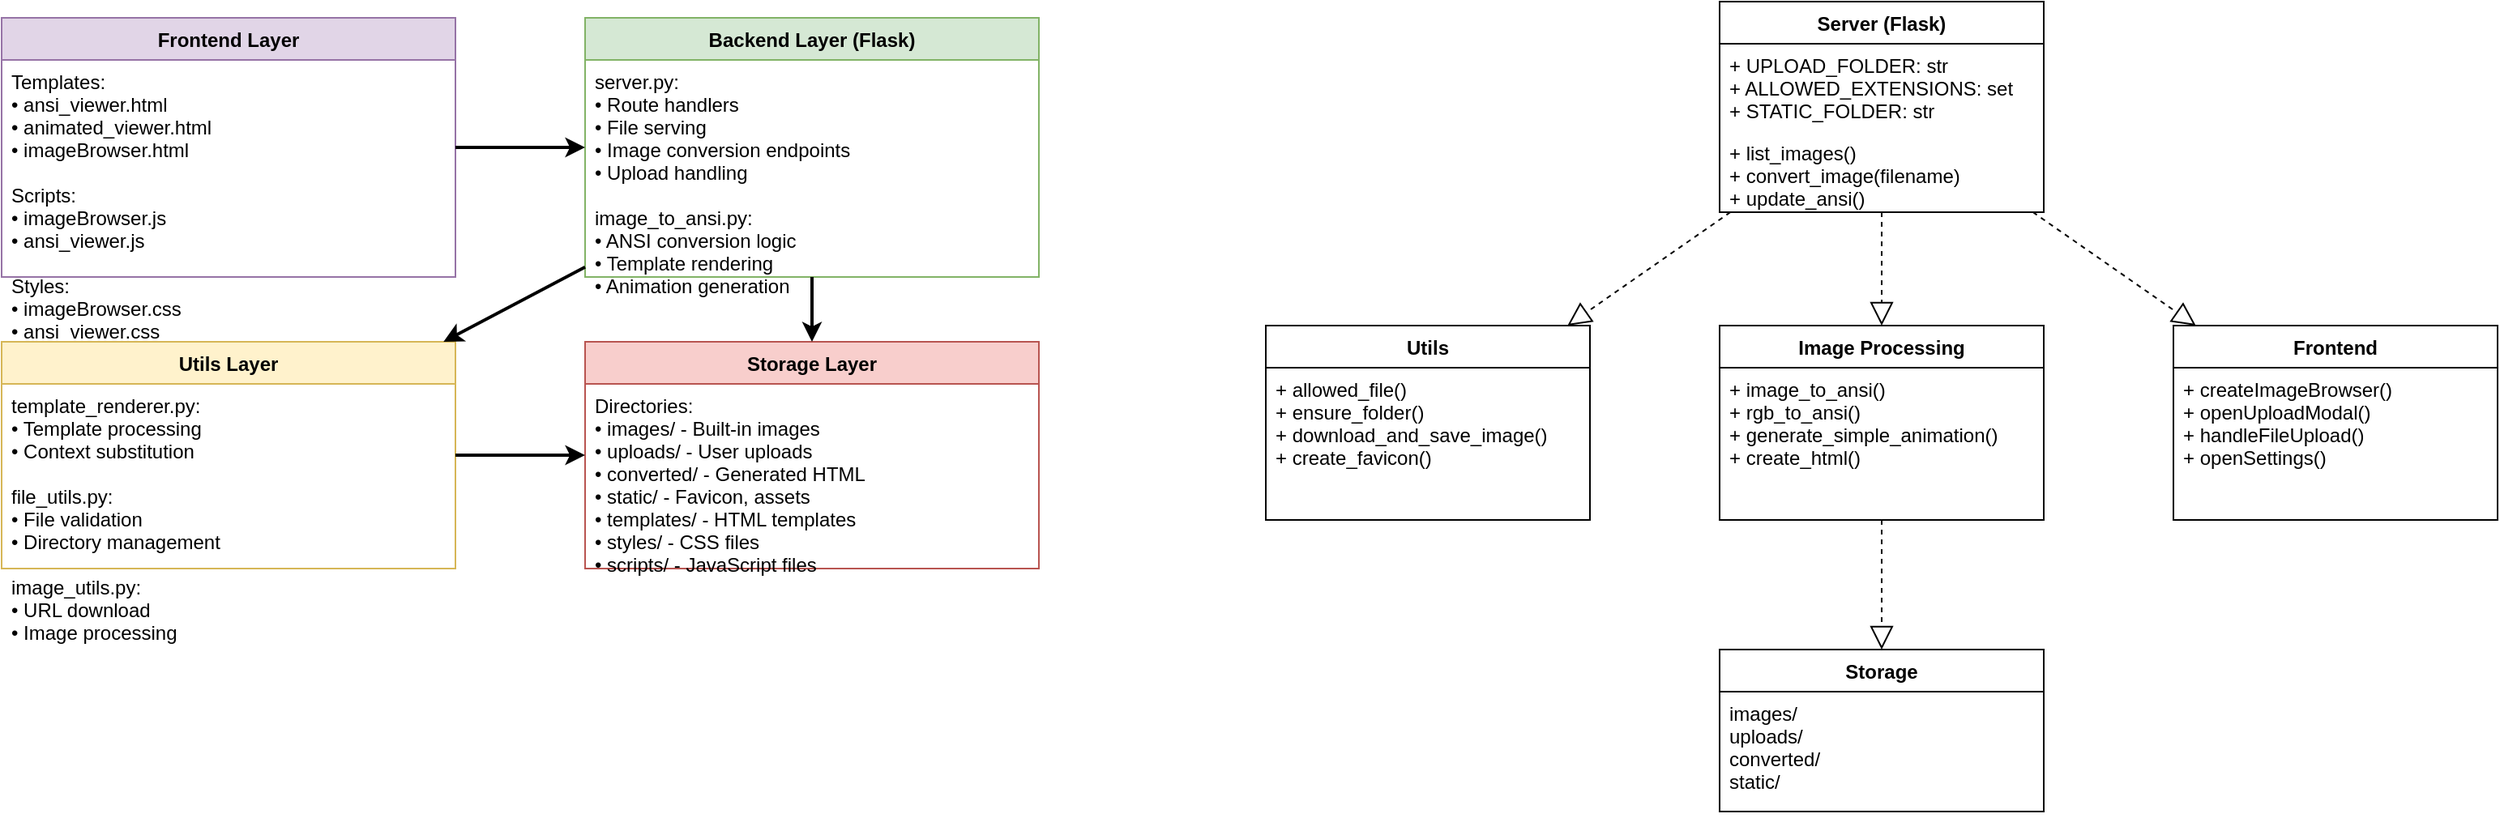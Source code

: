 <mxfile>
    <diagram id="technical-architecture" name="Technical Architecture">
        <mxGraphModel dx="1618" dy="467" grid="1" gridSize="10" guides="1" tooltips="1" connect="1" arrows="1" fold="1" page="1" pageScale="1" pageWidth="827" pageHeight="1169" math="0" shadow="0">
            <root>
                <mxCell id="0"/>
                <mxCell id="1" parent="0"/>
                <mxCell id="2" value="Frontend Layer" style="swimlane;fontStyle=1;align=center;verticalAlign=top;childLayout=stackLayout;horizontal=1;startSize=26;horizontalStack=0;resizeParent=1;fillColor=#e1d5e7;strokeColor=#9673a6;" parent="1" vertex="1">
                    <mxGeometry x="40" y="40" width="280" height="160" as="geometry"/>
                </mxCell>
                <mxCell id="3" value="Templates:&#xa;• ansi_viewer.html&#xa;• animated_viewer.html&#xa;• imageBrowser.html&#xa;&#xa;Scripts:&#xa;• imageBrowser.js&#xa;• ansi_viewer.js&#xa;&#xa;Styles:&#xa;• imageBrowser.css&#xa;• ansi_viewer.css" style="text;strokeColor=none;fillColor=none;align=left;verticalAlign=top;spacingLeft=4;" parent="2" vertex="1">
                    <mxGeometry y="26" width="280" height="134" as="geometry"/>
                </mxCell>
                <mxCell id="4" value="Backend Layer (Flask)" style="swimlane;fontStyle=1;align=center;verticalAlign=top;childLayout=stackLayout;horizontal=1;startSize=26;fillColor=#d5e8d4;strokeColor=#82b366;" parent="1" vertex="1">
                    <mxGeometry x="400" y="40" width="280" height="160" as="geometry"/>
                </mxCell>
                <mxCell id="5" value="server.py:&#xa;• Route handlers&#xa;• File serving&#xa;• Image conversion endpoints&#xa;• Upload handling&#xa;&#xa;image_to_ansi.py:&#xa;• ANSI conversion logic&#xa;• Template rendering&#xa;• Animation generation" style="text;strokeColor=none;fillColor=none;align=left;verticalAlign=top;spacingLeft=4;" parent="4" vertex="1">
                    <mxGeometry y="26" width="280" height="134" as="geometry"/>
                </mxCell>
                <mxCell id="6" value="Utils Layer" style="swimlane;fontStyle=1;align=center;verticalAlign=top;childLayout=stackLayout;horizontal=1;startSize=26;fillColor=#fff2cc;strokeColor=#d6b656;" parent="1" vertex="1">
                    <mxGeometry x="40" y="240" width="280" height="140" as="geometry"/>
                </mxCell>
                <mxCell id="7" value="template_renderer.py:&#xa;• Template processing&#xa;• Context substitution&#xa;&#xa;file_utils.py:&#xa;• File validation&#xa;• Directory management&#xa;&#xa;image_utils.py:&#xa;• URL download&#xa;• Image processing" style="text;strokeColor=none;fillColor=none;align=left;verticalAlign=top;spacingLeft=4;" parent="6" vertex="1">
                    <mxGeometry y="26" width="280" height="114" as="geometry"/>
                </mxCell>
                <mxCell id="8" value="Storage Layer" style="swimlane;fontStyle=1;align=center;verticalAlign=top;childLayout=stackLayout;horizontal=1;startSize=26;fillColor=#f8cecc;strokeColor=#b85450;" parent="1" vertex="1">
                    <mxGeometry x="400" y="240" width="280" height="140" as="geometry"/>
                </mxCell>
                <mxCell id="9" value="Directories:&#xa;• images/ - Built-in images&#xa;• uploads/ - User uploads&#xa;• converted/ - Generated HTML&#xa;• static/ - Favicon, assets&#xa;• templates/ - HTML templates&#xa;• styles/ - CSS files&#xa;• scripts/ - JavaScript files" style="text;strokeColor=none;fillColor=none;align=left;verticalAlign=top;spacingLeft=4;" parent="8" vertex="1">
                    <mxGeometry y="26" width="280" height="114" as="geometry"/>
                </mxCell>
                <mxCell id="10" value="" style="endArrow=classic;html=1;strokeWidth=2;" parent="1" source="2" target="4" edge="1">
                    <mxGeometry width="50" height="50" relative="1" as="geometry"/>
                </mxCell>
                <mxCell id="11" value="" style="endArrow=classic;html=1;strokeWidth=2;" parent="1" source="4" target="6" edge="1">
                    <mxGeometry width="50" height="50" relative="1" as="geometry"/>
                </mxCell>
                <mxCell id="12" value="" style="endArrow=classic;html=1;strokeWidth=2;" parent="1" source="4" target="8" edge="1">
                    <mxGeometry width="50" height="50" relative="1" as="geometry"/>
                </mxCell>
                <mxCell id="13" value="" style="endArrow=classic;html=1;strokeWidth=2;" parent="1" source="6" target="8" edge="1">
                    <mxGeometry width="50" height="50" relative="1" as="geometry"/>
                </mxCell>
                <mxCell id="XjmrS7N3WGPcSrpZJggD-13" value="Server (Flask)" style="swimlane;fontStyle=1;align=center;verticalAlign=top;childLayout=stackLayout;horizontal=1;startSize=26;horizontalStack=0;resizeParent=1;resizeParentMax=0;resizeLast=0;collapsible=1;marginBottom=0;" vertex="1" parent="1">
                    <mxGeometry x="1100" y="30" width="200" height="130" as="geometry"/>
                </mxCell>
                <mxCell id="XjmrS7N3WGPcSrpZJggD-14" value="+ UPLOAD_FOLDER: str&#xa;+ ALLOWED_EXTENSIONS: set&#xa;+ STATIC_FOLDER: str" style="text;strokeColor=none;fillColor=none;align=left;verticalAlign=top;spacingLeft=4;spacingRight=4;overflow=hidden;rotatable=0;points=[[0,0.5],[1,0.5]];portConstraint=eastwest;" vertex="1" parent="XjmrS7N3WGPcSrpZJggD-13">
                    <mxGeometry y="26" width="200" height="54" as="geometry"/>
                </mxCell>
                <mxCell id="XjmrS7N3WGPcSrpZJggD-15" value="+ list_images()&#xa;+ convert_image(filename)&#xa;+ update_ansi()" style="text;strokeColor=none;fillColor=none;align=left;verticalAlign=top;spacingLeft=4;spacingRight=4;overflow=hidden;rotatable=0;points=[[0,0.5],[1,0.5]];portConstraint=eastwest;" vertex="1" parent="XjmrS7N3WGPcSrpZJggD-13">
                    <mxGeometry y="80" width="200" height="50" as="geometry"/>
                </mxCell>
                <mxCell id="XjmrS7N3WGPcSrpZJggD-16" value="Image Processing" style="swimlane;fontStyle=1;align=center;verticalAlign=top;childLayout=stackLayout;horizontal=1;startSize=26;horizontalStack=0;resizeParent=1;resizeParentMax=0;resizeLast=0;collapsible=1;marginBottom=0;" vertex="1" parent="1">
                    <mxGeometry x="1100" y="230" width="200" height="120" as="geometry"/>
                </mxCell>
                <mxCell id="XjmrS7N3WGPcSrpZJggD-17" value="+ image_to_ansi()&#xa;+ rgb_to_ansi()&#xa;+ generate_simple_animation()&#xa;+ create_html()" style="text;strokeColor=none;fillColor=none;align=left;verticalAlign=top;spacingLeft=4;spacingRight=4;overflow=hidden;rotatable=0;points=[[0,0.5],[1,0.5]];portConstraint=eastwest;" vertex="1" parent="XjmrS7N3WGPcSrpZJggD-16">
                    <mxGeometry y="26" width="200" height="94" as="geometry"/>
                </mxCell>
                <mxCell id="XjmrS7N3WGPcSrpZJggD-18" value="Utils" style="swimlane;fontStyle=1;align=center;verticalAlign=top;childLayout=stackLayout;horizontal=1;startSize=26;horizontalStack=0;resizeParent=1;resizeParentMax=0;resizeLast=0;collapsible=1;marginBottom=0;" vertex="1" parent="1">
                    <mxGeometry x="820" y="230" width="200" height="120" as="geometry"/>
                </mxCell>
                <mxCell id="XjmrS7N3WGPcSrpZJggD-19" value="+ allowed_file()&#xa;+ ensure_folder()&#xa;+ download_and_save_image()&#xa;+ create_favicon()" style="text;strokeColor=none;fillColor=none;align=left;verticalAlign=top;spacingLeft=4;spacingRight=4;overflow=hidden;rotatable=0;points=[[0,0.5],[1,0.5]];portConstraint=eastwest;" vertex="1" parent="XjmrS7N3WGPcSrpZJggD-18">
                    <mxGeometry y="26" width="200" height="94" as="geometry"/>
                </mxCell>
                <mxCell id="XjmrS7N3WGPcSrpZJggD-20" value="Frontend" style="swimlane;fontStyle=1;align=center;verticalAlign=top;childLayout=stackLayout;horizontal=1;startSize=26;horizontalStack=0;resizeParent=1;resizeParentMax=0;resizeLast=0;collapsible=1;marginBottom=0;" vertex="1" parent="1">
                    <mxGeometry x="1380" y="230" width="200" height="120" as="geometry"/>
                </mxCell>
                <mxCell id="XjmrS7N3WGPcSrpZJggD-21" value="+ createImageBrowser()&#xa;+ openUploadModal()&#xa;+ handleFileUpload()&#xa;+ openSettings()" style="text;strokeColor=none;fillColor=none;align=left;verticalAlign=top;spacingLeft=4;spacingRight=4;overflow=hidden;rotatable=0;points=[[0,0.5],[1,0.5]];portConstraint=eastwest;" vertex="1" parent="XjmrS7N3WGPcSrpZJggD-20">
                    <mxGeometry y="26" width="200" height="94" as="geometry"/>
                </mxCell>
                <mxCell id="XjmrS7N3WGPcSrpZJggD-22" value="Storage" style="swimlane;fontStyle=1;align=center;verticalAlign=top;childLayout=stackLayout;horizontal=1;startSize=26;horizontalStack=0;resizeParent=1;resizeParentMax=0;resizeLast=0;collapsible=1;marginBottom=0;" vertex="1" parent="1">
                    <mxGeometry x="1100" y="430" width="200" height="100" as="geometry"/>
                </mxCell>
                <mxCell id="XjmrS7N3WGPcSrpZJggD-23" value="images/&#xa;uploads/&#xa;converted/&#xa;static/" style="text;strokeColor=none;fillColor=none;align=left;verticalAlign=top;spacingLeft=4;spacingRight=4;overflow=hidden;rotatable=0;points=[[0,0.5],[1,0.5]];portConstraint=eastwest;" vertex="1" parent="XjmrS7N3WGPcSrpZJggD-22">
                    <mxGeometry y="26" width="200" height="74" as="geometry"/>
                </mxCell>
                <mxCell id="XjmrS7N3WGPcSrpZJggD-24" value="" style="endArrow=block;dashed=1;endFill=0;endSize=12;html=1;" edge="1" parent="1" source="XjmrS7N3WGPcSrpZJggD-13" target="XjmrS7N3WGPcSrpZJggD-16">
                    <mxGeometry width="160" relative="1" as="geometry"/>
                </mxCell>
                <mxCell id="XjmrS7N3WGPcSrpZJggD-25" value="" style="endArrow=block;dashed=1;endFill=0;endSize=12;html=1;" edge="1" parent="1" source="XjmrS7N3WGPcSrpZJggD-13" target="XjmrS7N3WGPcSrpZJggD-18">
                    <mxGeometry width="160" relative="1" as="geometry"/>
                </mxCell>
                <mxCell id="XjmrS7N3WGPcSrpZJggD-26" value="" style="endArrow=block;dashed=1;endFill=0;endSize=12;html=1;" edge="1" parent="1" source="XjmrS7N3WGPcSrpZJggD-13" target="XjmrS7N3WGPcSrpZJggD-20">
                    <mxGeometry width="160" relative="1" as="geometry"/>
                </mxCell>
                <mxCell id="XjmrS7N3WGPcSrpZJggD-27" value="" style="endArrow=block;dashed=1;endFill=0;endSize=12;html=1;" edge="1" parent="1" source="XjmrS7N3WGPcSrpZJggD-16" target="XjmrS7N3WGPcSrpZJggD-22">
                    <mxGeometry width="160" relative="1" as="geometry"/>
                </mxCell>
            </root>
        </mxGraphModel>
    </diagram>
    <diagram id="user-flow" name="User Flow">
        <mxGraphModel dx="1618" dy="467" grid="1" gridSize="10" guides="1" tooltips="1" connect="1" arrows="1" fold="1" page="1" pageScale="1" pageWidth="827" pageHeight="1169" math="0" shadow="0">
            <root>
                <mxCell id="0"/>
                <mxCell id="1" parent="0"/>
                <mxCell id="2" value="Start" style="ellipse;whiteSpace=wrap;fillColor=#dae8fc;strokeColor=#6c8ebf;" parent="1" vertex="1">
                    <mxGeometry x="350" y="40" width="120" height="60" as="geometry"/>
                </mxCell>
                <mxCell id="3" value="Image Gallery&#xa;(Welcome Screen)" style="rounded=1;whiteSpace=wrap;fillColor=#d5e8d4;strokeColor=#82b366;" parent="1" vertex="1">
                    <mxGeometry x="330" y="140" width="160" height="60" as="geometry"/>
                </mxCell>
                <mxCell id="4" value="Upload Image" style="rounded=1;whiteSpace=wrap;fillColor=#fff2cc;strokeColor=#d6b656;" parent="1" vertex="1">
                    <mxGeometry x="80" y="260" width="120" height="60" as="geometry"/>
                </mxCell>
                <mxCell id="5" value="Add URL" style="rounded=1;whiteSpace=wrap;fillColor=#fff2cc;strokeColor=#d6b656;" parent="1" vertex="1">
                    <mxGeometry x="240" y="260" width="120" height="60" as="geometry"/>
                </mxCell>
                <mxCell id="6" value="Select Existing" style="rounded=1;whiteSpace=wrap;fillColor=#fff2cc;strokeColor=#d6b656;" parent="1" vertex="1">
                    <mxGeometry x="400" y="260" width="120" height="60" as="geometry"/>
                </mxCell>
                <mxCell id="7" value="Settings" style="rounded=1;whiteSpace=wrap;fillColor=#fff2cc;strokeColor=#d6b656;" parent="1" vertex="1">
                    <mxGeometry x="560" y="260" width="120" height="60" as="geometry"/>
                </mxCell>
                <mxCell id="8" value="ANSI Conversion" style="rounded=1;whiteSpace=wrap;fillColor=#e1d5e7;strokeColor=#9673a6;" parent="1" vertex="1">
                    <mxGeometry x="330" y="380" width="160" height="60" as="geometry"/>
                </mxCell>
                <mxCell id="9" value="Adjust Controls" style="rounded=1;whiteSpace=wrap;fillColor=#f8cecc;strokeColor=#b85450;" parent="1" vertex="1">
                    <mxGeometry x="150" y="500" width="120" height="60" as="geometry"/>
                </mxCell>
                <mxCell id="10" value="Apply Animation" style="rounded=1;whiteSpace=wrap;fillColor=#f8cecc;strokeColor=#b85450;" parent="1" vertex="1">
                    <mxGeometry x="330" y="500" width="120" height="60" as="geometry"/>
                </mxCell>
                <mxCell id="11" value="Download ANSI" style="rounded=1;whiteSpace=wrap;fillColor=#f8cecc;strokeColor=#b85450;" parent="1" vertex="1">
                    <mxGeometry x="510" y="500" width="120" height="60" as="geometry"/>
                </mxCell>
                <mxCell id="12" value="View Result" style="ellipse;whiteSpace=wrap;fillColor=#dae8fc;strokeColor=#6c8ebf;" parent="1" vertex="1">
                    <mxGeometry x="350" y="620" width="120" height="60" as="geometry"/>
                </mxCell>
                <mxCell id="13" value="" style="endArrow=classic;html=1;" parent="1" source="2" target="3" edge="1">
                    <mxGeometry width="50" height="50" relative="1" as="geometry"/>
                </mxCell>
                <mxCell id="14" value="" style="endArrow=classic;html=1;" parent="1" source="3" target="4" edge="1">
                    <mxGeometry width="50" height="50" relative="1" as="geometry"/>
                </mxCell>
                <mxCell id="15" value="" style="endArrow=classic;html=1;" parent="1" source="3" target="5" edge="1">
                    <mxGeometry width="50" height="50" relative="1" as="geometry"/>
                </mxCell>
                <mxCell id="16" value="" style="endArrow=classic;html=1;" parent="1" source="3" target="6" edge="1">
                    <mxGeometry width="50" height="50" relative="1" as="geometry"/>
                </mxCell>
                <mxCell id="17" value="" style="endArrow=classic;html=1;" parent="1" source="3" target="7" edge="1">
                    <mxGeometry width="50" height="50" relative="1" as="geometry"/>
                </mxCell>
                <mxCell id="18" value="" style="endArrow=classic;html=1;" parent="1" source="4" target="8" edge="1">
                    <mxGeometry width="50" height="50" relative="1" as="geometry"/>
                </mxCell>
                <mxCell id="19" value="" style="endArrow=classic;html=1;" parent="1" source="5" target="8" edge="1">
                    <mxGeometry width="50" height="50" relative="1" as="geometry"/>
                </mxCell>
                <mxCell id="20" value="" style="endArrow=classic;html=1;" parent="1" source="6" target="8" edge="1">
                    <mxGeometry width="50" height="50" relative="1" as="geometry"/>
                </mxCell>
                <mxCell id="21" value="" style="endArrow=classic;html=1;" parent="1" source="8" target="9" edge="1">
                    <mxGeometry width="50" height="50" relative="1" as="geometry"/>
                </mxCell>
                <mxCell id="22" value="" style="endArrow=classic;html=1;" parent="1" source="8" target="10" edge="1">
                    <mxGeometry width="50" height="50" relative="1" as="geometry"/>
                </mxCell>
                <mxCell id="23" value="" style="endArrow=classic;html=1;" parent="1" source="8" target="11" edge="1">
                    <mxGeometry width="50" height="50" relative="1" as="geometry"/>
                </mxCell>
                <mxCell id="24" value="" style="endArrow=classic;html=1;" parent="1" source="9" target="12" edge="1">
                    <mxGeometry width="50" height="50" relative="1" as="geometry"/>
                </mxCell>
                <mxCell id="25" value="" style="endArrow=classic;html=1;" parent="1" source="10" target="12" edge="1">
                    <mxGeometry width="50" height="50" relative="1" as="geometry"/>
                </mxCell>
                <mxCell id="26" value="" style="endArrow=classic;html=1;" parent="1" source="11" target="12" edge="1">
                    <mxGeometry width="50" height="50" relative="1" as="geometry"/>
                </mxCell>
            </root>
        </mxGraphModel>
    </diagram>
    <diagram id="component-interaction" name="Component Interaction">
        <mxGraphModel dx="824" dy="467" grid="1" gridSize="10" guides="1" tooltips="1" connect="1" arrows="1" fold="1" page="1" pageScale="1" pageWidth="827" pageHeight="1169" math="0" shadow="0">
            <root>
                <mxCell id="0"/>
                <mxCell id="1" parent="0"/>
                <mxCell id="2" value="Image Browser&#xa;(imageBrowser.js)" style="rounded=1;whiteSpace=wrap;fillColor=#d5e8d4;strokeColor=#82b366;" parent="1" vertex="1">
                    <mxGeometry x="300" y="40" width="160" height="80" as="geometry"/>
                </mxCell>
                <mxCell id="3" value="Sidebar&#xa;(Upload, Settings, Help)" style="rounded=1;whiteSpace=wrap;fillColor=#fff2cc;strokeColor=#d6b656;" parent="1" vertex="1">
                    <mxGeometry x="80" y="180" width="140" height="60" as="geometry"/>
                </mxCell>
                <mxCell id="4" value="Upload Modal" style="rounded=1;whiteSpace=wrap;fillColor=#fff2cc;strokeColor=#d6b656;" parent="1" vertex="1">
                    <mxGeometry x="260" y="180" width="120" height="60" as="geometry"/>
                </mxCell>
                <mxCell id="5" value="Settings Modal" style="rounded=1;whiteSpace=wrap;fillColor=#fff2cc;strokeColor=#d6b656;" parent="1" vertex="1">
                    <mxGeometry x="420" y="180" width="120" height="60" as="geometry"/>
                </mxCell>
                <mxCell id="6" value="Help Modal" style="rounded=1;whiteSpace=wrap;fillColor=#fff2cc;strokeColor=#d6b656;" parent="1" vertex="1">
                    <mxGeometry x="580" y="180" width="120" height="60" as="geometry"/>
                </mxCell>
                <mxCell id="7" value="ANSI Viewer&#xa;(ansi_viewer.js)" style="rounded=1;whiteSpace=wrap;fillColor=#e1d5e7;strokeColor=#9673a6;" parent="1" vertex="1">
                    <mxGeometry x="140" y="320" width="140" height="80" as="geometry"/>
                </mxCell>
                <mxCell id="8" value="Animation Controls" style="rounded=1;whiteSpace=wrap;fillColor=#e1d5e7;strokeColor=#9673a6;" parent="1" vertex="1">
                    <mxGeometry x="320" y="320" width="140" height="80" as="geometry"/>
                </mxCell>
                <mxCell id="9" value="Download Handler" style="rounded=1;whiteSpace=wrap;fillColor=#e1d5e7;strokeColor=#9673a6;" parent="1" vertex="1">
                    <mxGeometry x="500" y="320" width="140" height="80" as="geometry"/>
                </mxCell>
                <mxCell id="10" value="Flask Server&#xa;(server.py)" style="rounded=1;whiteSpace=wrap;fillColor=#f8cecc;strokeColor=#b85450;" parent="1" vertex="1">
                    <mxGeometry x="300" y="460" width="160" height="80" as="geometry"/>
                </mxCell>
                <mxCell id="11" value="Template Renderer&#xa;(template_renderer.py)" style="rounded=1;whiteSpace=wrap;fillColor=#dae8fc;strokeColor=#6c8ebf;" parent="1" vertex="1">
                    <mxGeometry x="80" y="460" width="160" height="80" as="geometry"/>
                </mxCell>
                <mxCell id="12" value="Utils&#xa;(file_utils, image_utils)" style="rounded=1;whiteSpace=wrap;fillColor=#dae8fc;strokeColor=#6c8ebf;" parent="1" vertex="1">
                    <mxGeometry x="520" y="460" width="160" height="80" as="geometry"/>
                </mxCell>
                <mxCell id="13" value="" style="endArrow=classic;startArrow=classic;html=1;" parent="1" source="2" target="3" edge="1">
                    <mxGeometry width="50" height="50" relative="1" as="geometry"/>
                </mxCell>
                <mxCell id="14" value="" style="endArrow=classic;startArrow=classic;html=1;" parent="1" source="2" target="4" edge="1">
                    <mxGeometry width="50" height="50" relative="1" as="geometry"/>
                </mxCell>
                <mxCell id="15" value="" style="endArrow=classic;startArrow=classic;html=1;" parent="1" source="2" target="5" edge="1">
                    <mxGeometry width="50" height="50" relative="1" as="geometry"/>
                </mxCell>
                <mxCell id="16" value="" style="endArrow=classic;startArrow=classic;html=1;" parent="1" source="2" target="6" edge="1">
                    <mxGeometry width="50" height="50" relative="1" as="geometry"/>
                </mxCell>
                <mxCell id="17" value="" style="endArrow=classic;html=1;" parent="1" source="2" target="7" edge="1">
                    <mxGeometry width="50" height="50" relative="1" as="geometry"/>
                </mxCell>
                <mxCell id="18" value="" style="endArrow=classic;html=1;" parent="1" source="7" target="8" edge="1">
                    <mxGeometry width="50" height="50" relative="1" as="geometry"/>
                </mxCell>
                <mxCell id="19" value="" style="endArrow=classic;html=1;" parent="1" source="7" target="9" edge="1">
                    <mxGeometry width="50" height="50" relative="1" as="geometry"/>
                </mxCell>
                <mxCell id="20" value="" style="endArrow=classic;html=1;" parent="1" source="2" target="10" edge="1">
                    <mxGeometry width="50" height="50" relative="1" as="geometry"/>
                </mxCell>
                <mxCell id="21" value="" style="endArrow=classic;html=1;" parent="1" source="10" target="11" edge="1">
                    <mxGeometry width="50" height="50" relative="1" as="geometry"/>
                </mxCell>
                <mxCell id="22" value="" style="endArrow=classic;html=1;" parent="1" source="10" target="12" edge="1">
                    <mxGeometry width="50" height="50" relative="1" as="geometry"/>
                </mxCell>
            </root>
        </mxGraphModel>
    </diagram>
    <diagram id="ui-mockup" name="UI Mockup">
        <mxGraphModel dx="1200" dy="800" grid="1" gridSize="10" guides="1" tooltips="1" connect="1" arrows="1" fold="1" page="1" pageScale="1" pageWidth="827" pageHeight="1169" math="0" shadow="0">
            <root>
                <mxCell id="0"/>
                <mxCell id="1" parent="0"/>
                <!-- Main Application Window -->
                <mxCell id="2" value="" style="rounded=0;whiteSpace=wrap;fillColor=#1a1a1a;strokeColor=#ffffff;" vertex="1" parent="1">
                    <mxGeometry x="40" y="40" width="760" height="500" as="geometry"/>
                </mxCell>
                <!-- Sidebar -->
                <mxCell id="3" value="" style="rounded=0;whiteSpace=wrap;fillColor=#2a2a2a;strokeColor=#666666;" vertex="1" parent="1">
                    <mxGeometry x="40" y="40" width="60" height="500" as="geometry"/>
                </mxCell>
                <!-- Sidebar Buttons -->
                <mxCell id="4" value="📤" style="rounded=1;whiteSpace=wrap;fillColor=#333333;fontColor=#ffffff;fontSize=16;" vertex="1" parent="1">
                    <mxGeometry x="50" y="60" width="40" height="40" as="geometry"/>
                </mxCell>
                <mxCell id="5" value="⚙️" style="rounded=1;whiteSpace=wrap;fillColor=#333333;fontColor=#ffffff;fontSize=16;" vertex="1" parent="1">
                    <mxGeometry x="50" y="110" width="40" height="40" as="geometry"/>
                </mxCell>
                <mxCell id="6" value="❔" style="rounded=1;whiteSpace=wrap;fillColor=#333333;fontColor=#ffffff;fontSize=16;" vertex="1" parent="1">
                    <mxGeometry x="50" y="160" width="40" height="40" as="geometry"/>
                </mxCell>
                <!-- Welcome Section -->
                <mxCell id="7" value="PixelPipe: Turn Your Images Into ANSI Art" style="text;html=1;strokeColor=none;fillColor=none;align=center;verticalAlign=middle;whiteSpace=wrap;rounded=0;fontColor=#ffffff;fontSize=24;fontStyle=1;" vertex="1" parent="1">
                    <mxGeometry x="120" y="60" width="660" height="40" as="geometry"/>
                </mxCell>
                <!-- Upload Zone -->
                <mxCell id="8" value="" style="rounded=1;whiteSpace=wrap;fillColor=none;strokeColor=#4CAF50;strokeWidth=2;dashed=1;" vertex="1" parent="1">
                    <mxGeometry x="240" y="120" width="420" height="100" as="geometry"/>
                </mxCell>
                <mxCell id="9" value="Drop an image here or click to browse" style="text;html=1;strokeColor=none;fillColor=none;align=center;verticalAlign=middle;whiteSpace=wrap;rounded=0;fontColor=#4CAF50;fontSize=16;" vertex="1" parent="1">
                    <mxGeometry x="260" y="150" width="380" height="40" as="geometry"/>
                </mxCell>
                <!-- URL Input -->
                <mxCell id="10" value="" style="rounded=1;whiteSpace=wrap;fillColor=#333333;strokeColor=#666666;" vertex="1" parent="1">
                    <mxGeometry x="240" y="180" width="320" height="30" as="geometry"/>
                </mxCell>
                <mxCell id="11" value="...or paste an image URL here" style="text;html=1;strokeColor=none;fillColor=none;align=left;verticalAlign=middle;whiteSpace=wrap;rounded=0;fontColor=#aaaaaa;fontSize=12;" vertex="1" parent="1">
                    <mxGeometry x="250" y="182" width="300" height="26" as="geometry"/>
                </mxCell>
                <mxCell id="12" value="Add URL" style="rounded=1;whiteSpace=wrap;fillColor=#4CAF50;strokeColor=none;fontColor=#ffffff;fontSize=12;" vertex="1" parent="1">
                    <mxGeometry x="570" y="180" width="80" height="30" as="geometry"/>
                </mxCell>
                <!-- Gallery Title -->
                <mxCell id="13" value="Image Gallery" style="text;html=1;strokeColor=none;fillColor=none;align=center;verticalAlign=middle;whiteSpace=wrap;rounded=0;fontColor=#ffffff;fontSize=20;fontStyle=1;" vertex="1" parent="1">
                    <mxGeometry x="120" y="260" width="660" height="30" as="geometry"/>
                </mxCell>
                <!-- Image Grid -->
                <mxCell id="14" value="" style="rounded=1;whiteSpace=wrap;fillColor=#2a2a2a;strokeColor=#444444;" vertex="1" parent="1">
                    <mxGeometry x="140" y="310" width="120" height="120" as="geometry"/>
                </mxCell>
                <mxCell id="15" value="Image 1" style="text;html=1;strokeColor=none;fillColor=none;align=center;verticalAlign=middle;whiteSpace=wrap;rounded=0;fontColor=#cccccc;" vertex="1" parent="1">
                    <mxGeometry x="140" y="360" width="120" height="20" as="geometry"/>
                </mxCell>
                <mxCell id="16" value="" style="rounded=1;whiteSpace=wrap;fillColor=#2a2a2a;strokeColor=#444444;" vertex="1" parent="1">
                    <mxGeometry x="280" y="310" width="120" height="120" as="geometry"/>
                </mxCell>
                <mxCell id="17" value="Image 2" style="text;html=1;strokeColor=none;fillColor=none;align=center;verticalAlign=middle;whiteSpace=wrap;rounded=0;fontColor=#cccccc;" vertex="1" parent="1">
                    <mxGeometry x="280" y="360" width="120" height="20" as="geometry"/>
                </mxCell>
                <mxCell id="18" value="" style="rounded=1;whiteSpace=wrap;fillColor=#2a2a2a;strokeColor=#444444;" vertex="1" parent="1">
                    <mxGeometry x="420" y="310" width="120" height="120" as="geometry"/>
                </mxCell>
                <mxCell id="19" value="Image 3" style="text;html=1;strokeColor=none;fillColor=none;align=center;verticalAlign=middle;whiteSpace=wrap;rounded=0;fontColor=#cccccc;" vertex="1" parent="1">
                    <mxGeometry x="420" y="360" width="120" height="20" as="geometry"/>
                </mxCell>
                <mxCell id="20" value="" style="rounded=1;whiteSpace=wrap;fillColor=#2a2a2a;strokeColor=#444444;" vertex="1" parent="1">
                    <mxGeometry x="560" y="310" width="120" height="120" as="geometry"/>
                </mxCell>
                <mxCell id="21" value="Image 4" style="text;html=1;strokeColor=none;fillColor=none;align=center;verticalAlign=middle;whiteSpace=wrap;rounded=0;fontColor=#cccccc;" vertex="1" parent="1">
                    <mxGeometry x="560" y="360" width="120" height="20" as="geometry"/>
                </mxCell>
            </root>
        </mxGraphModel>
    </diagram>
    <diagram id="ansi-conversion-process" name="ANSI Conversion Process">
        <mxGraphModel dx="1200" dy="800" grid="1" gridSize="10" guides="1" tooltips="1" connect="1" arrows="1" fold="1" page="1" pageScale="1" pageWidth="827" pageHeight="1169" math="0" shadow="0">
            <root>
                <mxCell id="0"/>
                <mxCell id="1" parent="0"/>
                <!-- Input -->
                <mxCell id="2" value="Image Input" style="rounded=1;whiteSpace=wrap;fillColor=#d5e8d4;strokeColor=#82b366;" vertex="1" parent="1">
                    <mxGeometry x="40" y="160" width="100" height="60" as="geometry"/>
                </mxCell>
                <!-- Processing Steps -->
                <mxCell id="3" value="Load Image&#xa;(PIL)" style="rounded=1;whiteSpace=wrap;fillColor=#fff2cc;strokeColor=#d6b656;" vertex="1" parent="1">
                    <mxGeometry x="180" y="160" width="100" height="60" as="geometry"/>
                </mxCell>
                <mxCell id="4" value="Resize&#xa;(Resolution)" style="rounded=1;whiteSpace=wrap;fillColor=#fff2cc;strokeColor=#d6b656;" vertex="1" parent="1">
                    <mxGeometry x="320" y="160" width="100" height="60" as="geometry"/>
                </mxCell>
                <mxCell id="5" value="Extract RGB&#xa;Pixels" style="rounded=1;whiteSpace=wrap;fillColor=#fff2cc;strokeColor=#d6b656;" vertex="1" parent="1">
                    <mxGeometry x="460" y="160" width="100" height="60" as="geometry"/>
                </mxCell>
                <mxCell id="6" value="Apply Brightness" style="rounded=1;whiteSpace=wrap;fillColor=#e1d5e7;strokeColor=#9673a6;" vertex="1" parent="1">
                    <mxGeometry x="600" y="160" width="100" height="60" as="geometry"/>
                </mxCell>
                <mxCell id="7" value="RGB to ANSI&#xa;Character Map" style="rounded=1;whiteSpace=wrap;fillColor=#e1d5e7;strokeColor=#9673a6;" vertex="1" parent="1">
                    <mxGeometry x="740" y="160" width="100" height="60" as="geometry"/>
                </mxCell>
                <!-- Animation Branch -->
                <mxCell id="8" value="Apply Animation&#xa;Effects" style="rounded=1;whiteSpace=wrap;fillColor=#f8cecc;strokeColor=#b85450;" vertex="1" parent="1">
                    <mxGeometry x="600" y="280" width="100" height="60" as="geometry"/>
                </mxCell>
                <!-- Template Processing -->
                <mxCell id="9" value="Template&#xa;Rendering" style="rounded=1;whiteSpace=wrap;fillColor=#dae8fc;strokeColor=#6c8ebf;" vertex="1" parent="1">
                    <mxGeometry x="460" y="380" width="100" height="60" as="geometry"/>
                </mxCell>
                <mxCell id="10" value="Generate HTML&#xa;Output" style="rounded=1;whiteSpace=wrap;fillColor=#dae8fc;strokeColor=#6c8ebf;" vertex="1" parent="1">
                    <mxGeometry x="320" y="380" width="100" height="60" as="geometry"/>
                </mxCell>
                <!-- Output -->
                <mxCell id="11" value="ANSI Art&#xa;Display" style="rounded=1;whiteSpace=wrap;fillColor=#d5e8d4;strokeColor=#82b366;" vertex="1" parent="1">
                    <mxGeometry x="180" y="380" width="100" height="60" as="geometry"/>
                </mxCell>
                <!-- Parameter Labels -->
                <mxCell id="12" value="max_width" style="text;html=1;strokeColor=none;fillColor=none;align=center;verticalAlign=middle;whiteSpace=wrap;rounded=0;fontColor=#666666;fontSize=10;" vertex="1" parent="1">
                    <mxGeometry x="320" y="130" width="100" height="20" as="geometry"/>
                </mxCell>
                <mxCell id="13" value="brightness" style="text;html=1;strokeColor=none;fillColor=none;align=center;verticalAlign=middle;whiteSpace=wrap;rounded=0;fontColor=#666666;fontSize=10;" vertex="1" parent="1">
                    <mxGeometry x="600" y="130" width="100" height="20" as="geometry"/>
                </mxCell>
                <mxCell id="14" value="anim_type" style="text;html=1;strokeColor=none;fillColor=none;align=center;verticalAlign=middle;whiteSpace=wrap;rounded=0;fontColor=#666666;fontSize=10;" vertex="1" parent="1">
                    <mxGeometry x="600" y="250" width="100" height="20" as="geometry"/>
                </mxCell>
                <!-- Flow Arrows -->
                <mxCell id="15" value="" style="endArrow=classic;html=1;strokeWidth=2;" edge="1" parent="1" source="2" target="3">
                    <mxGeometry width="50" height="50" relative="1" as="geometry"/>
                </mxCell>
                <mxCell id="16" value="" style="endArrow=classic;html=1;strokeWidth=2;" edge="1" parent="1" source="3" target="4">
                    <mxGeometry width="50" height="50" relative="1" as="geometry"/>
                </mxCell>
                <mxCell id="17" value="" style="endArrow=classic;html=1;strokeWidth=2;" edge="1" parent="1" source="4" target="5">
                    <mxGeometry width="50" height="50" relative="1" as="geometry"/>
                </mxCell>
                <mxCell id="18" value="" style="endArrow=classic;html=1;strokeWidth=2;" edge="1" parent="1" source="5" target="6">
                    <mxGeometry width="50" height="50" relative="1" as="geometry"/>
                </mxCell>
                <mxCell id="19" value="" style="endArrow=classic;html=1;strokeWidth=2;" edge="1" parent="1" source="6" target="7">
                    <mxGeometry width="50" height="50" relative="1" as="geometry"/>
                </mxCell>
                <mxCell id="20" value="" style="endArrow=classic;html=1;strokeWidth=2;dashed=1;" edge="1" parent="1" source="7" target="8">
                    <mxGeometry width="50" height="50" relative="1" as="geometry"/>
                </mxCell>
                <mxCell id="21" value="" style="endArrow=classic;html=1;strokeWidth=2;" edge="1" parent="1" source="7" target="9">
                    <mxGeometry width="50" height="50" relative="1" as="geometry"/>
                </mxCell>
                <mxCell id="22" value="" style="endArrow=classic;html=1;strokeWidth=2;" edge="1" parent="1" source="8" target="9">
                    <mxGeometry width="50" height="50" relative="1" as="geometry"/>
                </mxCell>
                <mxCell id="23" value="" style="endArrow=classic;html=1;strokeWidth=2;" edge="1" parent="1" source="9" target="10">
                    <mxGeometry width="50" height="50" relative="1" as="geometry"/>
                </mxCell>
                <mxCell id="24" value="" style="endArrow=classic;html=1;strokeWidth=2;" edge="1" parent="1" source="10" target="11">
                    <mxGeometry width="50" height="50" relative="1" as="geometry"/>
                </mxCell>
                <!-- Labels -->
                <mxCell id="25" value="Optional" style="text;html=1;strokeColor=none;fillColor=none;align=center;verticalAlign=middle;whiteSpace=wrap;rounded=0;fontColor=#b85450;fontSize=10;fontStyle=2;" vertex="1" parent="1">
                    <mxGeometry x="710" y="240" width="60" height="20" as="geometry"/>
                </mxCell>
            </root>
        </mxGraphModel>
    </diagram>
    <diagram id="template-system" name="Template System">
        <mxGraphModel dx="1200" dy="800" grid="1" gridSize="10" guides="1" tooltips="1" connect="1" arrows="1" fold="1" page="1" pageScale="1" pageWidth="827" pageHeight="1169" math="0" shadow="0">
            <root>
                <mxCell id="0"/>
                <mxCell id="1" parent="0"/>
                <!-- Templates -->
                <mxCell id="2" value="templates/" style="swimlane;fontStyle=1;align=center;verticalAlign=top;childLayout=stackLayout;horizontal=1;startSize=26;fillColor=#e1d5e7;strokeColor=#9673a6;" vertex="1" parent="1">
                    <mxGeometry x="40" y="40" width="200" height="140" as="geometry"/>
                </mxCell>
                <mxCell id="3" value="ansi_viewer.html&#xa;animated_viewer.html&#xa;imageBrowser.html" style="text;strokeColor=none;fillColor=none;align=left;verticalAlign=top;spacingLeft=4;" vertex="1" parent="2">
                    <mxGeometry y="26" width="200" height="114" as="geometry"/>
                </mxCell>
                <!-- Context Data -->
                <mxCell id="4" value="Context Variables" style="swimlane;fontStyle=1;align=center;verticalAlign=top;childLayout=stackLayout;horizontal=1;startSize=26;fillColor=#fff2cc;strokeColor=#d6b656;" vertex="1" parent="1">
                    <mxGeometry x="300" y="40" width="200" height="140" as="geometry"/>
                </mxCell>
                <mxCell id="5" value="{{ansi_art}}&#xa;{{image_path}}&#xa;{{filename}}&#xa;{{animations}}" style="text;strokeColor=none;fillColor=none;align=left;verticalAlign=top;spacingLeft=4;" vertex="1" parent="4">
                    <mxGeometry y="26" width="200" height="114" as="geometry"/>
                </mxCell>
                <!-- Template Renderer -->
                <mxCell id="6" value="Template Renderer" style="swimlane;fontStyle=1;align=center;verticalAlign=top;childLayout=stackLayout;horizontal=1;startSize=26;fillColor=#d5e8d4;strokeColor=#82b366;" vertex="1" parent="1">
                    <mxGeometry x="160" y="220" width="240" height="100" as="geometry"/>
                </mxCell>
                <mxCell id="7" value="render_template()&#xa;escape_js_string()&#xa;Context substitution" style="text;strokeColor=none;fillColor=none;align=left;verticalAlign=top;spacingLeft=4;" vertex="1" parent="6">
                    <mxGeometry y="26" width="240" height="74" as="geometry"/>
                </mxCell>
                <!-- Output -->
                <mxCell id="8" value="Generated HTML" style="rounded=1;whiteSpace=wrap;fillColor=#f8cecc;strokeColor=#b85450;" vertex="1" parent="1">
                    <mxGeometry x="220" y="360" width="120" height="60" as="geometry"/>
                </mxCell>
                <!-- Processing Flow -->
                <mxCell id="9" value="" style="endArrow=classic;html=1;strokeWidth=2;" edge="1" parent="1" source="2" target="6">
                    <mxGeometry width="50" height="50" relative="1" as="geometry"/>
                </mxCell>
                <mxCell id="10" value="" style="endArrow=classic;html=1;strokeWidth=2;" edge="1" parent="1" source="4" target="6">
                    <mxGeometry width="50" height="50" relative="1" as="geometry"/>
                </mxCell>
                <mxCell id="11" value="" style="endArrow=classic;html=1;strokeWidth=2;" edge="1" parent="1" source="6" target="8">
                    <mxGeometry width="50" height="50" relative="1" as="geometry"/>
                </mxCell>
                <!-- Benefits Box -->
                <mxCell id="12" value="Benefits" style="swimlane;fontStyle=1;align=center;verticalAlign=top;childLayout=stackLayout;horizontal=1;startSize=26;fillColor=#dae8fc;strokeColor=#6c8ebf;" vertex="1" parent="1">
                    <mxGeometry x="560" y="40" width="200" height="140" as="geometry"/>
                </mxCell>
                <mxCell id="13" value="• Separation of concerns&#xa;• Easy maintenance&#xa;• Reusable templates&#xa;• Clean Python code&#xa;• Safe JS escaping" style="text;strokeColor=none;fillColor=none;align=left;verticalAlign=top;spacingLeft=4;" vertex="1" parent="12">
                    <mxGeometry y="26" width="200" height="114" as="geometry"/>
                </mxCell>
            </root>
        </mxGraphModel>
    </diagram>
</mxfile>